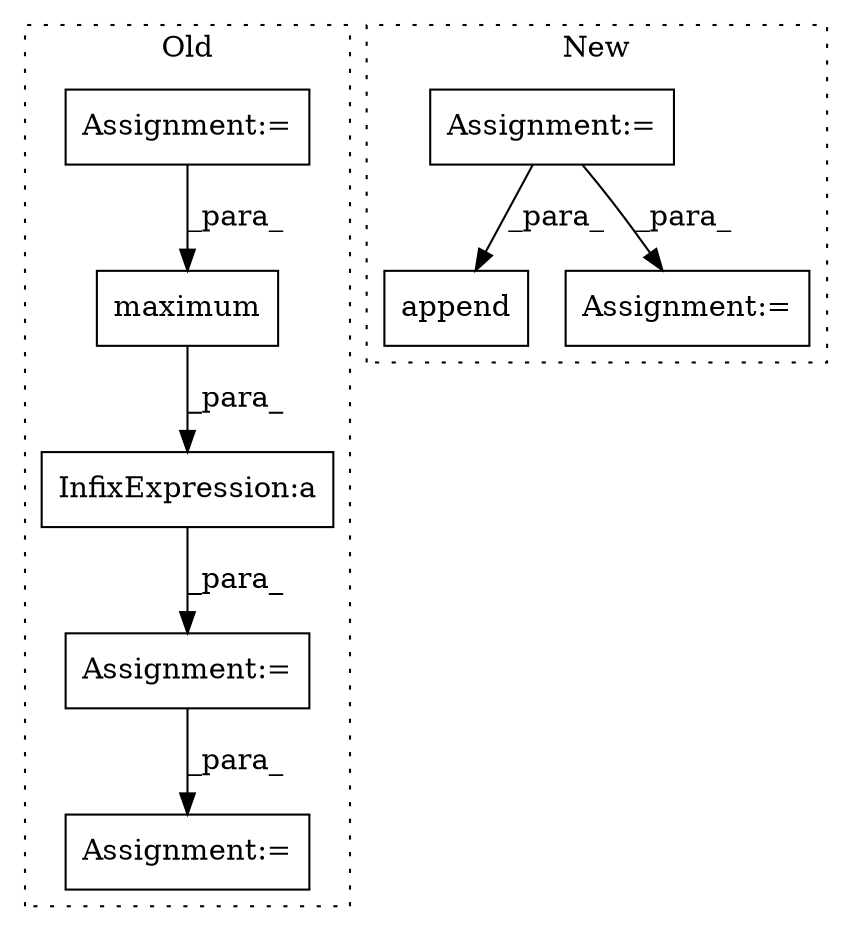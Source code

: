 digraph G {
subgraph cluster0 {
1 [label="maximum" a="32" s="8433,8474" l="8,1" shape="box"];
3 [label="Assignment:=" a="7" s="8372" l="1" shape="box"];
4 [label="Assignment:=" a="7" s="8805" l="1" shape="box"];
5 [label="Assignment:=" a="7" s="8588" l="1" shape="box"];
8 [label="InfixExpression:a" a="27" s="8594" l="3" shape="box"];
label = "Old";
style="dotted";
}
subgraph cluster1 {
2 [label="append" a="32" s="9150,9182" l="7,1" shape="box"];
6 [label="Assignment:=" a="7" s="8844" l="1" shape="box"];
7 [label="Assignment:=" a="7" s="9017" l="1" shape="box"];
label = "New";
style="dotted";
}
1 -> 8 [label="_para_"];
3 -> 1 [label="_para_"];
5 -> 4 [label="_para_"];
6 -> 2 [label="_para_"];
6 -> 7 [label="_para_"];
8 -> 5 [label="_para_"];
}